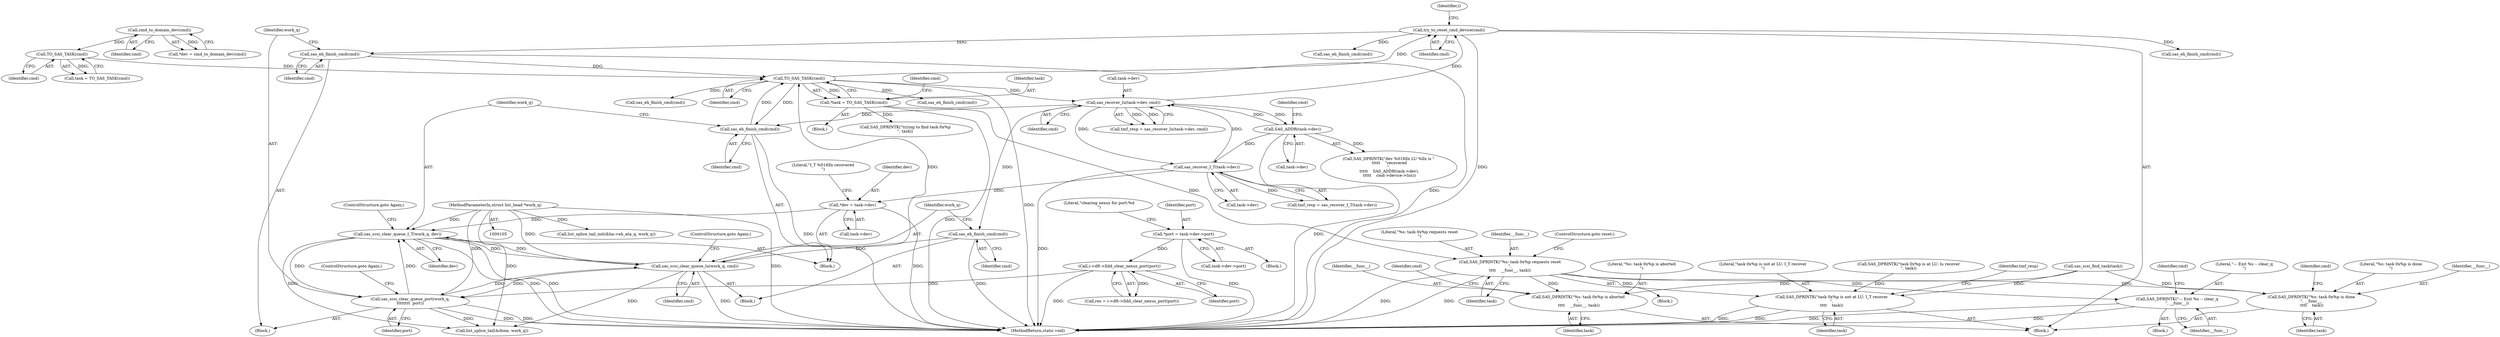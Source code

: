 digraph "0_linux_318aaf34f1179b39fa9c30fa0f3288b645beee39_1@pointer" {
"1000199" [label="(Call,SAS_DPRINTK(\"%s: task 0x%p requests reset\n\",\n\t\t\t\t    __func__, task))"];
"1000168" [label="(Call,*task = TO_SAS_TASK(cmd))"];
"1000170" [label="(Call,TO_SAS_TASK(cmd))"];
"1000147" [label="(Call,TO_SAS_TASK(cmd))"];
"1000136" [label="(Call,cmd_to_domain_dev(cmd))"];
"1000341" [label="(Call,sas_eh_finish_cmd(cmd))"];
"1000305" [label="(Call,try_to_reset_cmd_device(cmd))"];
"1000237" [label="(Call,sas_recover_lu(task->dev, cmd))"];
"1000249" [label="(Call,SAS_ADDR(task->dev))"];
"1000271" [label="(Call,sas_recover_I_T(task->dev))"];
"1000299" [label="(Call,sas_eh_finish_cmd(cmd))"];
"1000260" [label="(Call,sas_scsi_clear_queue_lu(work_q, cmd))"];
"1000343" [label="(Call,sas_scsi_clear_queue_port(work_q,\n\t\t\t\t\t\t\t\t  port))"];
"1000301" [label="(Call,sas_scsi_clear_queue_I_T(work_q, dev))"];
"1000107" [label="(MethodParameterIn,struct list_head *work_q)"];
"1000286" [label="(Call,*dev = task->dev)"];
"1000329" [label="(Call,i->dft->lldd_clear_nexus_port(port))"];
"1000315" [label="(Call,*port = task->dev->port)"];
"1000258" [label="(Call,sas_eh_finish_cmd(cmd))"];
"1000215" [label="(Call,SAS_DPRINTK(\"%s: task 0x%p is done\n\", __func__,\n \t\t\t\t    task))"];
"1000223" [label="(Call,SAS_DPRINTK(\"%s: task 0x%p is aborted\n\",\n \t\t\t\t    __func__, task))"];
"1000266" [label="(Call,SAS_DPRINTK(\"task 0x%p is not at LU: I_T recover\n\",\n\t\t\t\t    task))"];
"1000399" [label="(Call,SAS_DPRINTK(\"--- Exit %s -- clear_q\n\", __func__))"];
"1000258" [label="(Call,sas_eh_finish_cmd(cmd))"];
"1000170" [label="(Call,TO_SAS_TASK(cmd))"];
"1000136" [label="(Call,cmd_to_domain_dev(cmd))"];
"1000228" [label="(Identifier,cmd)"];
"1000403" [label="(Identifier,cmd)"];
"1000147" [label="(Call,TO_SAS_TASK(cmd))"];
"1000213" [label="(Block,)"];
"1000260" [label="(Call,sas_scsi_clear_queue_lu(work_q, cmd))"];
"1000249" [label="(Call,SAS_ADDR(task->dev))"];
"1000171" [label="(Identifier,cmd)"];
"1000169" [label="(Identifier,task)"];
"1000202" [label="(Identifier,task)"];
"1000220" [label="(Identifier,cmd)"];
"1000269" [label="(Call,tmf_resp = sas_recover_I_T(task->dev))"];
"1000224" [label="(Literal,\"%s: task 0x%p is aborted\n\")"];
"1000263" [label="(ControlStructure,goto Again;)"];
"1000201" [label="(Identifier,__func__)"];
"1000313" [label="(Block,)"];
"1000316" [label="(Identifier,port)"];
"1000266" [label="(Call,SAS_DPRINTK(\"task 0x%p is not at LU: I_T recover\n\",\n\t\t\t\t    task))"];
"1000250" [label="(Call,task->dev)"];
"1000300" [label="(Identifier,cmd)"];
"1000209" [label="(Call,sas_scsi_find_task(task))"];
"1000226" [label="(Identifier,task)"];
"1000134" [label="(Call,*dev = cmd_to_domain_dev(cmd))"];
"1000261" [label="(Identifier,work_q)"];
"1000198" [label="(Block,)"];
"1000344" [label="(Identifier,work_q)"];
"1000330" [label="(Identifier,port)"];
"1000148" [label="(Identifier,cmd)"];
"1000238" [label="(Call,task->dev)"];
"1000271" [label="(Call,sas_recover_I_T(task->dev))"];
"1000203" [label="(ControlStructure,goto reset;)"];
"1000255" [label="(Identifier,cmd)"];
"1000231" [label="(Call,SAS_DPRINTK(\"task 0x%p is at LU: lu recover\n\", task))"];
"1000223" [label="(Call,SAS_DPRINTK(\"%s: task 0x%p is aborted\n\",\n \t\t\t\t    __func__, task))"];
"1000405" [label="(MethodReturn,static void)"];
"1000215" [label="(Call,SAS_DPRINTK(\"%s: task 0x%p is done\n\", __func__,\n \t\t\t\t    task))"];
"1000323" [label="(Literal,\"clearing nexus for port:%d\n\")"];
"1000286" [label="(Call,*dev = task->dev)"];
"1000247" [label="(Call,SAS_DPRINTK(\"dev %016llx LU %llx is \"\n \t\t\t\t\t    \"recovered\n\",\n \t\t\t\t\t    SAS_ADDR(task->dev),\n \t\t\t\t\t    cmd->device->lun))"];
"1000166" [label="(Block,)"];
"1000219" [label="(Call,sas_eh_finish_cmd(cmd))"];
"1000310" [label="(Identifier,i)"];
"1000108" [label="(Block,)"];
"1000400" [label="(Literal,\"--- Exit %s -- clear_q\n\")"];
"1000227" [label="(Call,sas_eh_finish_cmd(cmd))"];
"1000383" [label="(Call,sas_eh_finish_cmd(cmd))"];
"1000137" [label="(Identifier,cmd)"];
"1000387" [label="(Call,list_splice_tail(&done, work_q))"];
"1000317" [label="(Call,task->dev->port)"];
"1000306" [label="(Identifier,cmd)"];
"1000367" [label="(Call,sas_eh_finish_cmd(cmd))"];
"1000270" [label="(Identifier,tmf_resp)"];
"1000341" [label="(Call,sas_eh_finish_cmd(cmd))"];
"1000237" [label="(Call,sas_recover_lu(task->dev, cmd))"];
"1000399" [label="(Call,SAS_DPRINTK(\"--- Exit %s -- clear_q\n\", __func__))"];
"1000204" [label="(Call,SAS_DPRINTK(\"trying to find task 0x%p\n\", task))"];
"1000175" [label="(Identifier,cmd)"];
"1000235" [label="(Call,tmf_resp = sas_recover_lu(task->dev, cmd))"];
"1000335" [label="(Block,)"];
"1000199" [label="(Call,SAS_DPRINTK(\"%s: task 0x%p requests reset\n\",\n\t\t\t\t    __func__, task))"];
"1000292" [label="(Literal,\"I_T %016llx recovered\n\")"];
"1000107" [label="(MethodParameterIn,struct list_head *work_q)"];
"1000287" [label="(Identifier,dev)"];
"1000345" [label="(Identifier,port)"];
"1000401" [label="(Identifier,__func__)"];
"1000343" [label="(Call,sas_scsi_clear_queue_port(work_q,\n\t\t\t\t\t\t\t\t  port))"];
"1000284" [label="(Block,)"];
"1000262" [label="(Identifier,cmd)"];
"1000246" [label="(Block,)"];
"1000218" [label="(Identifier,task)"];
"1000267" [label="(Literal,\"task 0x%p is not at LU: I_T recover\n\")"];
"1000342" [label="(Identifier,cmd)"];
"1000216" [label="(Literal,\"%s: task 0x%p is done\n\")"];
"1000315" [label="(Call,*port = task->dev->port)"];
"1000145" [label="(Call,task = TO_SAS_TASK(cmd))"];
"1000302" [label="(Identifier,work_q)"];
"1000305" [label="(Call,try_to_reset_cmd_device(cmd))"];
"1000288" [label="(Call,task->dev)"];
"1000217" [label="(Identifier,__func__)"];
"1000168" [label="(Call,*task = TO_SAS_TASK(cmd))"];
"1000304" [label="(ControlStructure,goto Again;)"];
"1000268" [label="(Identifier,task)"];
"1000346" [label="(ControlStructure,goto Again;)"];
"1000303" [label="(Identifier,dev)"];
"1000272" [label="(Call,task->dev)"];
"1000299" [label="(Call,sas_eh_finish_cmd(cmd))"];
"1000329" [label="(Call,i->dft->lldd_clear_nexus_port(port))"];
"1000259" [label="(Identifier,cmd)"];
"1000225" [label="(Identifier,__func__)"];
"1000241" [label="(Identifier,cmd)"];
"1000200" [label="(Literal,\"%s: task 0x%p requests reset\n\")"];
"1000391" [label="(Call,list_splice_tail_init(&ha->eh_ata_q, work_q))"];
"1000301" [label="(Call,sas_scsi_clear_queue_I_T(work_q, dev))"];
"1000327" [label="(Call,res = i->dft->lldd_clear_nexus_port(port))"];
"1000199" -> "1000198"  [label="AST: "];
"1000199" -> "1000202"  [label="CFG: "];
"1000200" -> "1000199"  [label="AST: "];
"1000201" -> "1000199"  [label="AST: "];
"1000202" -> "1000199"  [label="AST: "];
"1000203" -> "1000199"  [label="CFG: "];
"1000199" -> "1000405"  [label="DDG: "];
"1000199" -> "1000405"  [label="DDG: "];
"1000168" -> "1000199"  [label="DDG: "];
"1000199" -> "1000215"  [label="DDG: "];
"1000199" -> "1000223"  [label="DDG: "];
"1000199" -> "1000266"  [label="DDG: "];
"1000199" -> "1000399"  [label="DDG: "];
"1000168" -> "1000166"  [label="AST: "];
"1000168" -> "1000170"  [label="CFG: "];
"1000169" -> "1000168"  [label="AST: "];
"1000170" -> "1000168"  [label="AST: "];
"1000175" -> "1000168"  [label="CFG: "];
"1000168" -> "1000405"  [label="DDG: "];
"1000170" -> "1000168"  [label="DDG: "];
"1000168" -> "1000204"  [label="DDG: "];
"1000170" -> "1000171"  [label="CFG: "];
"1000171" -> "1000170"  [label="AST: "];
"1000170" -> "1000405"  [label="DDG: "];
"1000147" -> "1000170"  [label="DDG: "];
"1000341" -> "1000170"  [label="DDG: "];
"1000299" -> "1000170"  [label="DDG: "];
"1000260" -> "1000170"  [label="DDG: "];
"1000170" -> "1000219"  [label="DDG: "];
"1000170" -> "1000227"  [label="DDG: "];
"1000170" -> "1000237"  [label="DDG: "];
"1000170" -> "1000299"  [label="DDG: "];
"1000170" -> "1000305"  [label="DDG: "];
"1000147" -> "1000145"  [label="AST: "];
"1000147" -> "1000148"  [label="CFG: "];
"1000148" -> "1000147"  [label="AST: "];
"1000145" -> "1000147"  [label="CFG: "];
"1000147" -> "1000145"  [label="DDG: "];
"1000136" -> "1000147"  [label="DDG: "];
"1000136" -> "1000134"  [label="AST: "];
"1000136" -> "1000137"  [label="CFG: "];
"1000137" -> "1000136"  [label="AST: "];
"1000134" -> "1000136"  [label="CFG: "];
"1000136" -> "1000134"  [label="DDG: "];
"1000341" -> "1000335"  [label="AST: "];
"1000341" -> "1000342"  [label="CFG: "];
"1000342" -> "1000341"  [label="AST: "];
"1000344" -> "1000341"  [label="CFG: "];
"1000341" -> "1000405"  [label="DDG: "];
"1000305" -> "1000341"  [label="DDG: "];
"1000305" -> "1000213"  [label="AST: "];
"1000305" -> "1000306"  [label="CFG: "];
"1000306" -> "1000305"  [label="AST: "];
"1000310" -> "1000305"  [label="CFG: "];
"1000305" -> "1000405"  [label="DDG: "];
"1000237" -> "1000305"  [label="DDG: "];
"1000305" -> "1000367"  [label="DDG: "];
"1000305" -> "1000383"  [label="DDG: "];
"1000237" -> "1000235"  [label="AST: "];
"1000237" -> "1000241"  [label="CFG: "];
"1000238" -> "1000237"  [label="AST: "];
"1000241" -> "1000237"  [label="AST: "];
"1000235" -> "1000237"  [label="CFG: "];
"1000237" -> "1000235"  [label="DDG: "];
"1000237" -> "1000235"  [label="DDG: "];
"1000249" -> "1000237"  [label="DDG: "];
"1000271" -> "1000237"  [label="DDG: "];
"1000237" -> "1000249"  [label="DDG: "];
"1000237" -> "1000258"  [label="DDG: "];
"1000237" -> "1000271"  [label="DDG: "];
"1000237" -> "1000299"  [label="DDG: "];
"1000249" -> "1000247"  [label="AST: "];
"1000249" -> "1000250"  [label="CFG: "];
"1000250" -> "1000249"  [label="AST: "];
"1000255" -> "1000249"  [label="CFG: "];
"1000249" -> "1000405"  [label="DDG: "];
"1000249" -> "1000247"  [label="DDG: "];
"1000249" -> "1000271"  [label="DDG: "];
"1000271" -> "1000269"  [label="AST: "];
"1000271" -> "1000272"  [label="CFG: "];
"1000272" -> "1000271"  [label="AST: "];
"1000269" -> "1000271"  [label="CFG: "];
"1000271" -> "1000405"  [label="DDG: "];
"1000271" -> "1000269"  [label="DDG: "];
"1000271" -> "1000286"  [label="DDG: "];
"1000299" -> "1000284"  [label="AST: "];
"1000299" -> "1000300"  [label="CFG: "];
"1000300" -> "1000299"  [label="AST: "];
"1000302" -> "1000299"  [label="CFG: "];
"1000299" -> "1000405"  [label="DDG: "];
"1000260" -> "1000246"  [label="AST: "];
"1000260" -> "1000262"  [label="CFG: "];
"1000261" -> "1000260"  [label="AST: "];
"1000262" -> "1000260"  [label="AST: "];
"1000263" -> "1000260"  [label="CFG: "];
"1000260" -> "1000405"  [label="DDG: "];
"1000343" -> "1000260"  [label="DDG: "];
"1000301" -> "1000260"  [label="DDG: "];
"1000107" -> "1000260"  [label="DDG: "];
"1000258" -> "1000260"  [label="DDG: "];
"1000260" -> "1000301"  [label="DDG: "];
"1000260" -> "1000343"  [label="DDG: "];
"1000260" -> "1000387"  [label="DDG: "];
"1000343" -> "1000335"  [label="AST: "];
"1000343" -> "1000345"  [label="CFG: "];
"1000344" -> "1000343"  [label="AST: "];
"1000345" -> "1000343"  [label="AST: "];
"1000346" -> "1000343"  [label="CFG: "];
"1000343" -> "1000405"  [label="DDG: "];
"1000343" -> "1000405"  [label="DDG: "];
"1000343" -> "1000301"  [label="DDG: "];
"1000301" -> "1000343"  [label="DDG: "];
"1000107" -> "1000343"  [label="DDG: "];
"1000329" -> "1000343"  [label="DDG: "];
"1000343" -> "1000387"  [label="DDG: "];
"1000301" -> "1000284"  [label="AST: "];
"1000301" -> "1000303"  [label="CFG: "];
"1000302" -> "1000301"  [label="AST: "];
"1000303" -> "1000301"  [label="AST: "];
"1000304" -> "1000301"  [label="CFG: "];
"1000301" -> "1000405"  [label="DDG: "];
"1000301" -> "1000405"  [label="DDG: "];
"1000107" -> "1000301"  [label="DDG: "];
"1000286" -> "1000301"  [label="DDG: "];
"1000301" -> "1000387"  [label="DDG: "];
"1000107" -> "1000105"  [label="AST: "];
"1000107" -> "1000405"  [label="DDG: "];
"1000107" -> "1000387"  [label="DDG: "];
"1000107" -> "1000391"  [label="DDG: "];
"1000286" -> "1000284"  [label="AST: "];
"1000286" -> "1000288"  [label="CFG: "];
"1000287" -> "1000286"  [label="AST: "];
"1000288" -> "1000286"  [label="AST: "];
"1000292" -> "1000286"  [label="CFG: "];
"1000286" -> "1000405"  [label="DDG: "];
"1000329" -> "1000327"  [label="AST: "];
"1000329" -> "1000330"  [label="CFG: "];
"1000330" -> "1000329"  [label="AST: "];
"1000327" -> "1000329"  [label="CFG: "];
"1000329" -> "1000405"  [label="DDG: "];
"1000329" -> "1000327"  [label="DDG: "];
"1000315" -> "1000329"  [label="DDG: "];
"1000315" -> "1000313"  [label="AST: "];
"1000315" -> "1000317"  [label="CFG: "];
"1000316" -> "1000315"  [label="AST: "];
"1000317" -> "1000315"  [label="AST: "];
"1000323" -> "1000315"  [label="CFG: "];
"1000315" -> "1000405"  [label="DDG: "];
"1000258" -> "1000246"  [label="AST: "];
"1000258" -> "1000259"  [label="CFG: "];
"1000259" -> "1000258"  [label="AST: "];
"1000261" -> "1000258"  [label="CFG: "];
"1000258" -> "1000405"  [label="DDG: "];
"1000215" -> "1000213"  [label="AST: "];
"1000215" -> "1000218"  [label="CFG: "];
"1000216" -> "1000215"  [label="AST: "];
"1000217" -> "1000215"  [label="AST: "];
"1000218" -> "1000215"  [label="AST: "];
"1000220" -> "1000215"  [label="CFG: "];
"1000209" -> "1000215"  [label="DDG: "];
"1000223" -> "1000213"  [label="AST: "];
"1000223" -> "1000226"  [label="CFG: "];
"1000224" -> "1000223"  [label="AST: "];
"1000225" -> "1000223"  [label="AST: "];
"1000226" -> "1000223"  [label="AST: "];
"1000228" -> "1000223"  [label="CFG: "];
"1000209" -> "1000223"  [label="DDG: "];
"1000266" -> "1000213"  [label="AST: "];
"1000266" -> "1000268"  [label="CFG: "];
"1000267" -> "1000266"  [label="AST: "];
"1000268" -> "1000266"  [label="AST: "];
"1000270" -> "1000266"  [label="CFG: "];
"1000266" -> "1000405"  [label="DDG: "];
"1000266" -> "1000405"  [label="DDG: "];
"1000209" -> "1000266"  [label="DDG: "];
"1000231" -> "1000266"  [label="DDG: "];
"1000399" -> "1000108"  [label="AST: "];
"1000399" -> "1000401"  [label="CFG: "];
"1000400" -> "1000399"  [label="AST: "];
"1000401" -> "1000399"  [label="AST: "];
"1000403" -> "1000399"  [label="CFG: "];
"1000399" -> "1000405"  [label="DDG: "];
"1000399" -> "1000405"  [label="DDG: "];
}
